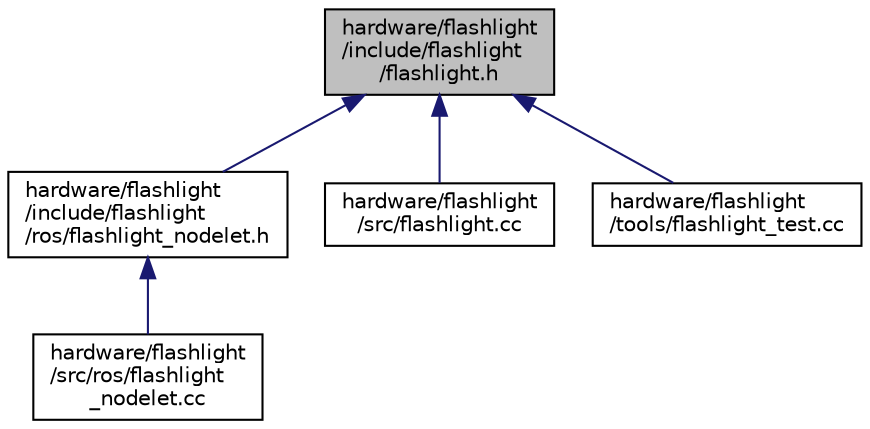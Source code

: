 digraph "hardware/flashlight/include/flashlight/flashlight.h"
{
 // LATEX_PDF_SIZE
  edge [fontname="Helvetica",fontsize="10",labelfontname="Helvetica",labelfontsize="10"];
  node [fontname="Helvetica",fontsize="10",shape=record];
  Node1 [label="hardware/flashlight\l/include/flashlight\l/flashlight.h",height=0.2,width=0.4,color="black", fillcolor="grey75", style="filled", fontcolor="black",tooltip=" "];
  Node1 -> Node2 [dir="back",color="midnightblue",fontsize="10",style="solid",fontname="Helvetica"];
  Node2 [label="hardware/flashlight\l/include/flashlight\l/ros/flashlight_nodelet.h",height=0.2,width=0.4,color="black", fillcolor="white", style="filled",URL="$flashlight__nodelet_8h.html",tooltip=" "];
  Node2 -> Node3 [dir="back",color="midnightblue",fontsize="10",style="solid",fontname="Helvetica"];
  Node3 [label="hardware/flashlight\l/src/ros/flashlight\l_nodelet.cc",height=0.2,width=0.4,color="black", fillcolor="white", style="filled",URL="$flashlight__nodelet_8cc.html",tooltip=" "];
  Node1 -> Node4 [dir="back",color="midnightblue",fontsize="10",style="solid",fontname="Helvetica"];
  Node4 [label="hardware/flashlight\l/src/flashlight.cc",height=0.2,width=0.4,color="black", fillcolor="white", style="filled",URL="$flashlight_8cc.html",tooltip=" "];
  Node1 -> Node5 [dir="back",color="midnightblue",fontsize="10",style="solid",fontname="Helvetica"];
  Node5 [label="hardware/flashlight\l/tools/flashlight_test.cc",height=0.2,width=0.4,color="black", fillcolor="white", style="filled",URL="$flashlight__test_8cc.html",tooltip=" "];
}
